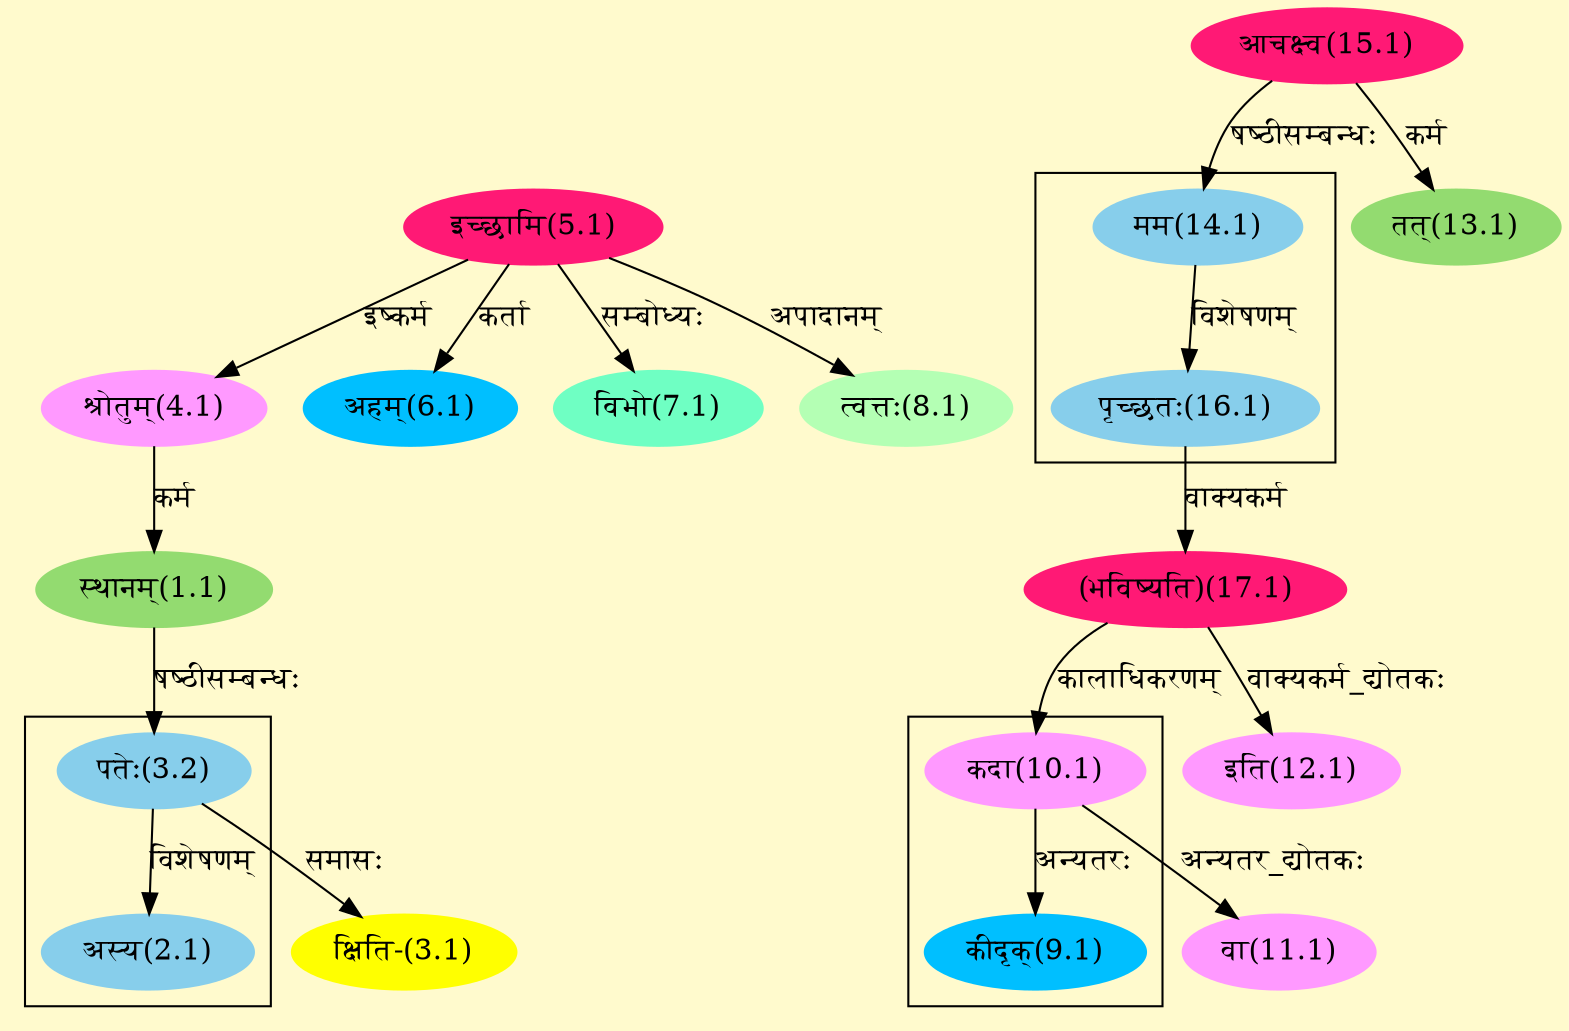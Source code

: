 digraph G{
rankdir=BT;
 compound=true;
 bgcolor="lemonchiffon1";

subgraph cluster_1{
Node2_1 [style=filled, color="#87CEEB" label = "अस्य(2.1)"]
Node3_2 [style=filled, color="#87CEEB" label = "पतेः(3.2)"]

}

subgraph cluster_2{
Node9_1 [style=filled, color="#00BFFF" label = "कीदृक्(9.1)"]
Node10_1 [style=filled, color="#FF99FF" label = "कदा(10.1)"]

}

subgraph cluster_3{
Node16_1 [style=filled, color="#87CEEB" label = "पृच्छतः(16.1)"]
Node14_1 [style=filled, color="#87CEEB" label = "मम(14.1)"]

}
Node1_1 [style=filled, color="#93DB70" label = "स्थानम्(1.1)"]
Node4_1 [style=filled, color="#FF99FF" label = "श्रोतुम्(4.1)"]
Node3_1 [style=filled, color="#FFFF00" label = "क्षिति-(3.1)"]
Node3_2 [style=filled, color="#87CEEB" label = "पतेः(3.2)"]
Node5_1 [style=filled, color="#FF1975" label = "इच्छामि(5.1)"]
Node6_1 [style=filled, color="#00BFFF" label = "अहम्(6.1)"]
Node7_1 [style=filled, color="#6FFFC3" label = "विभो(7.1)"]
Node8_1 [style=filled, color="#B4FFB4" label = "त्वत्तः(8.1)"]
Node10_1 [style=filled, color="#FF99FF" label = "कदा(10.1)"]
Node17_1 [style=filled, color="#FF1975" label = "(भविष्यति)(17.1)"]
Node11_1 [style=filled, color="#FF99FF" label = "वा(11.1)"]
Node12_1 [style=filled, color="#FF99FF" label = "इति(12.1)"]
Node13_1 [style=filled, color="#93DB70" label = "तत्(13.1)"]
Node15_1 [style=filled, color="#FF1975" label = "आचक्ष्व(15.1)"]
Node14_1 [style=filled, color="#87CEEB" label = "मम(14.1)"]
Node16_1 [style=filled, color="#87CEEB" label = "पृच्छतः(16.1)"]
/* Start of Relations section */

Node1_1 -> Node4_1 [  label="कर्म"  dir="back" ]
Node2_1 -> Node3_2 [  label="विशेषणम्"  dir="back" ]
Node3_1 -> Node3_2 [  label="समासः"  dir="back" ]
Node3_2 -> Node1_1 [  label="षष्ठीसम्बन्धः"  dir="back" ]
Node4_1 -> Node5_1 [  label="इष्कर्म"  dir="back" ]
Node6_1 -> Node5_1 [  label="कर्ता"  dir="back" ]
Node7_1 -> Node5_1 [  label="सम्बोध्यः"  dir="back" ]
Node8_1 -> Node5_1 [  label="अपादानम्"  dir="back" ]
Node9_1 -> Node10_1 [  label="अन्यतरः"  dir="back" ]
Node10_1 -> Node17_1 [  label="कालाधिकरणम्"  dir="back" ]
Node11_1 -> Node10_1 [  label="अन्यतर_द्योतकः"  dir="back" ]
Node12_1 -> Node17_1 [  label="वाक्यकर्म_द्योतकः"  dir="back" ]
Node13_1 -> Node15_1 [  label="कर्म"  dir="back" ]
Node14_1 -> Node15_1 [  label="षष्ठीसम्बन्धः"  dir="back" ]
Node16_1 -> Node14_1 [  label="विशेषणम्"  dir="back" ]
Node17_1 -> Node16_1 [  label="वाक्यकर्म"  dir="back" ]
}
